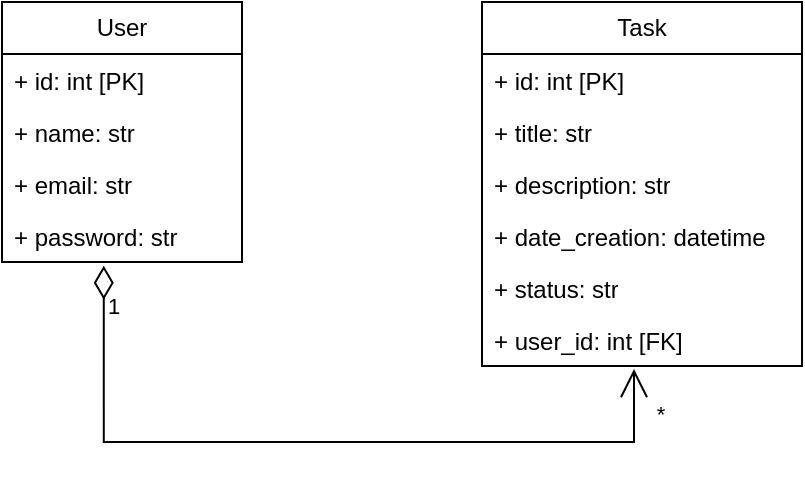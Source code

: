 <mxfile version="25.0.1">
  <diagram name="Página-1" id="lSayPnTlqvd5HDobx1At">
    <mxGraphModel dx="572" dy="818" grid="1" gridSize="10" guides="1" tooltips="1" connect="1" arrows="1" fold="1" page="1" pageScale="1" pageWidth="827" pageHeight="1169" math="0" shadow="0">
      <root>
        <mxCell id="0" />
        <mxCell id="1" parent="0" />
        <mxCell id="MZDmmnLXe47UsVrcNaQz-17" value="User" style="swimlane;fontStyle=0;childLayout=stackLayout;horizontal=1;startSize=26;fillColor=none;horizontalStack=0;resizeParent=1;resizeParentMax=0;resizeLast=0;collapsible=1;marginBottom=0;whiteSpace=wrap;html=1;" vertex="1" parent="1">
          <mxGeometry x="240" y="360" width="120" height="130" as="geometry" />
        </mxCell>
        <mxCell id="MZDmmnLXe47UsVrcNaQz-18" value="+ id: int [PK]" style="text;strokeColor=none;fillColor=none;align=left;verticalAlign=top;spacingLeft=4;spacingRight=4;overflow=hidden;rotatable=0;points=[[0,0.5],[1,0.5]];portConstraint=eastwest;whiteSpace=wrap;html=1;" vertex="1" parent="MZDmmnLXe47UsVrcNaQz-17">
          <mxGeometry y="26" width="120" height="26" as="geometry" />
        </mxCell>
        <mxCell id="MZDmmnLXe47UsVrcNaQz-19" value="+ name: str&lt;span style=&quot;white-space: pre;&quot;&gt;&#x9;&lt;/span&gt;" style="text;strokeColor=none;fillColor=none;align=left;verticalAlign=top;spacingLeft=4;spacingRight=4;overflow=hidden;rotatable=0;points=[[0,0.5],[1,0.5]];portConstraint=eastwest;whiteSpace=wrap;html=1;" vertex="1" parent="MZDmmnLXe47UsVrcNaQz-17">
          <mxGeometry y="52" width="120" height="26" as="geometry" />
        </mxCell>
        <mxCell id="MZDmmnLXe47UsVrcNaQz-20" value="+ email: str" style="text;strokeColor=none;fillColor=none;align=left;verticalAlign=top;spacingLeft=4;spacingRight=4;overflow=hidden;rotatable=0;points=[[0,0.5],[1,0.5]];portConstraint=eastwest;whiteSpace=wrap;html=1;" vertex="1" parent="MZDmmnLXe47UsVrcNaQz-17">
          <mxGeometry y="78" width="120" height="26" as="geometry" />
        </mxCell>
        <mxCell id="MZDmmnLXe47UsVrcNaQz-21" value="+ password: str" style="text;strokeColor=none;fillColor=none;align=left;verticalAlign=top;spacingLeft=4;spacingRight=4;overflow=hidden;rotatable=0;points=[[0,0.5],[1,0.5]];portConstraint=eastwest;whiteSpace=wrap;html=1;" vertex="1" parent="MZDmmnLXe47UsVrcNaQz-17">
          <mxGeometry y="104" width="120" height="26" as="geometry" />
        </mxCell>
        <mxCell id="MZDmmnLXe47UsVrcNaQz-22" value="Task" style="swimlane;fontStyle=0;childLayout=stackLayout;horizontal=1;startSize=26;fillColor=none;horizontalStack=0;resizeParent=1;resizeParentMax=0;resizeLast=0;collapsible=1;marginBottom=0;whiteSpace=wrap;html=1;" vertex="1" parent="1">
          <mxGeometry x="480" y="360" width="160" height="182" as="geometry" />
        </mxCell>
        <mxCell id="MZDmmnLXe47UsVrcNaQz-23" value="+ id: int [PK]" style="text;strokeColor=none;fillColor=none;align=left;verticalAlign=top;spacingLeft=4;spacingRight=4;overflow=hidden;rotatable=0;points=[[0,0.5],[1,0.5]];portConstraint=eastwest;whiteSpace=wrap;html=1;" vertex="1" parent="MZDmmnLXe47UsVrcNaQz-22">
          <mxGeometry y="26" width="160" height="26" as="geometry" />
        </mxCell>
        <mxCell id="MZDmmnLXe47UsVrcNaQz-24" value="+ title: str" style="text;strokeColor=none;fillColor=none;align=left;verticalAlign=top;spacingLeft=4;spacingRight=4;overflow=hidden;rotatable=0;points=[[0,0.5],[1,0.5]];portConstraint=eastwest;whiteSpace=wrap;html=1;" vertex="1" parent="MZDmmnLXe47UsVrcNaQz-22">
          <mxGeometry y="52" width="160" height="26" as="geometry" />
        </mxCell>
        <mxCell id="MZDmmnLXe47UsVrcNaQz-25" value="+ description: str" style="text;strokeColor=none;fillColor=none;align=left;verticalAlign=top;spacingLeft=4;spacingRight=4;overflow=hidden;rotatable=0;points=[[0,0.5],[1,0.5]];portConstraint=eastwest;whiteSpace=wrap;html=1;" vertex="1" parent="MZDmmnLXe47UsVrcNaQz-22">
          <mxGeometry y="78" width="160" height="26" as="geometry" />
        </mxCell>
        <mxCell id="MZDmmnLXe47UsVrcNaQz-26" value="+ date_creation: datetime" style="text;strokeColor=none;fillColor=none;align=left;verticalAlign=top;spacingLeft=4;spacingRight=4;overflow=hidden;rotatable=0;points=[[0,0.5],[1,0.5]];portConstraint=eastwest;whiteSpace=wrap;html=1;" vertex="1" parent="MZDmmnLXe47UsVrcNaQz-22">
          <mxGeometry y="104" width="160" height="26" as="geometry" />
        </mxCell>
        <mxCell id="MZDmmnLXe47UsVrcNaQz-28" value="+ status: str" style="text;strokeColor=none;fillColor=none;align=left;verticalAlign=top;spacingLeft=4;spacingRight=4;overflow=hidden;rotatable=0;points=[[0,0.5],[1,0.5]];portConstraint=eastwest;whiteSpace=wrap;html=1;" vertex="1" parent="MZDmmnLXe47UsVrcNaQz-22">
          <mxGeometry y="130" width="160" height="26" as="geometry" />
        </mxCell>
        <mxCell id="MZDmmnLXe47UsVrcNaQz-27" value="+ user_id: int [FK]" style="text;strokeColor=none;fillColor=none;align=left;verticalAlign=top;spacingLeft=4;spacingRight=4;overflow=hidden;rotatable=0;points=[[0,0.5],[1,0.5]];portConstraint=eastwest;whiteSpace=wrap;html=1;" vertex="1" parent="MZDmmnLXe47UsVrcNaQz-22">
          <mxGeometry y="156" width="160" height="26" as="geometry" />
        </mxCell>
        <mxCell id="MZDmmnLXe47UsVrcNaQz-30" value="1" style="endArrow=open;html=1;endSize=12;startArrow=diamondThin;startSize=14;startFill=0;edgeStyle=orthogonalEdgeStyle;align=left;verticalAlign=bottom;rounded=0;exitX=0.424;exitY=1.071;exitDx=0;exitDy=0;exitPerimeter=0;entryX=0.472;entryY=1.058;entryDx=0;entryDy=0;entryPerimeter=0;" edge="1" parent="1" source="MZDmmnLXe47UsVrcNaQz-21" target="MZDmmnLXe47UsVrcNaQz-27">
          <mxGeometry x="-0.848" relative="1" as="geometry">
            <mxPoint x="310" y="560" as="sourcePoint" />
            <mxPoint x="470" y="560" as="targetPoint" />
            <Array as="points">
              <mxPoint x="291" y="580" />
              <mxPoint x="556" y="580" />
              <mxPoint x="556" y="544" />
            </Array>
            <mxPoint as="offset" />
          </mxGeometry>
        </mxCell>
        <mxCell id="MZDmmnLXe47UsVrcNaQz-31" value="*" style="edgeLabel;html=1;align=center;verticalAlign=middle;resizable=0;points=[];" vertex="1" connectable="0" parent="MZDmmnLXe47UsVrcNaQz-30">
          <mxGeometry x="0.887" y="1" relative="1" as="geometry">
            <mxPoint x="14" as="offset" />
          </mxGeometry>
        </mxCell>
      </root>
    </mxGraphModel>
  </diagram>
</mxfile>
